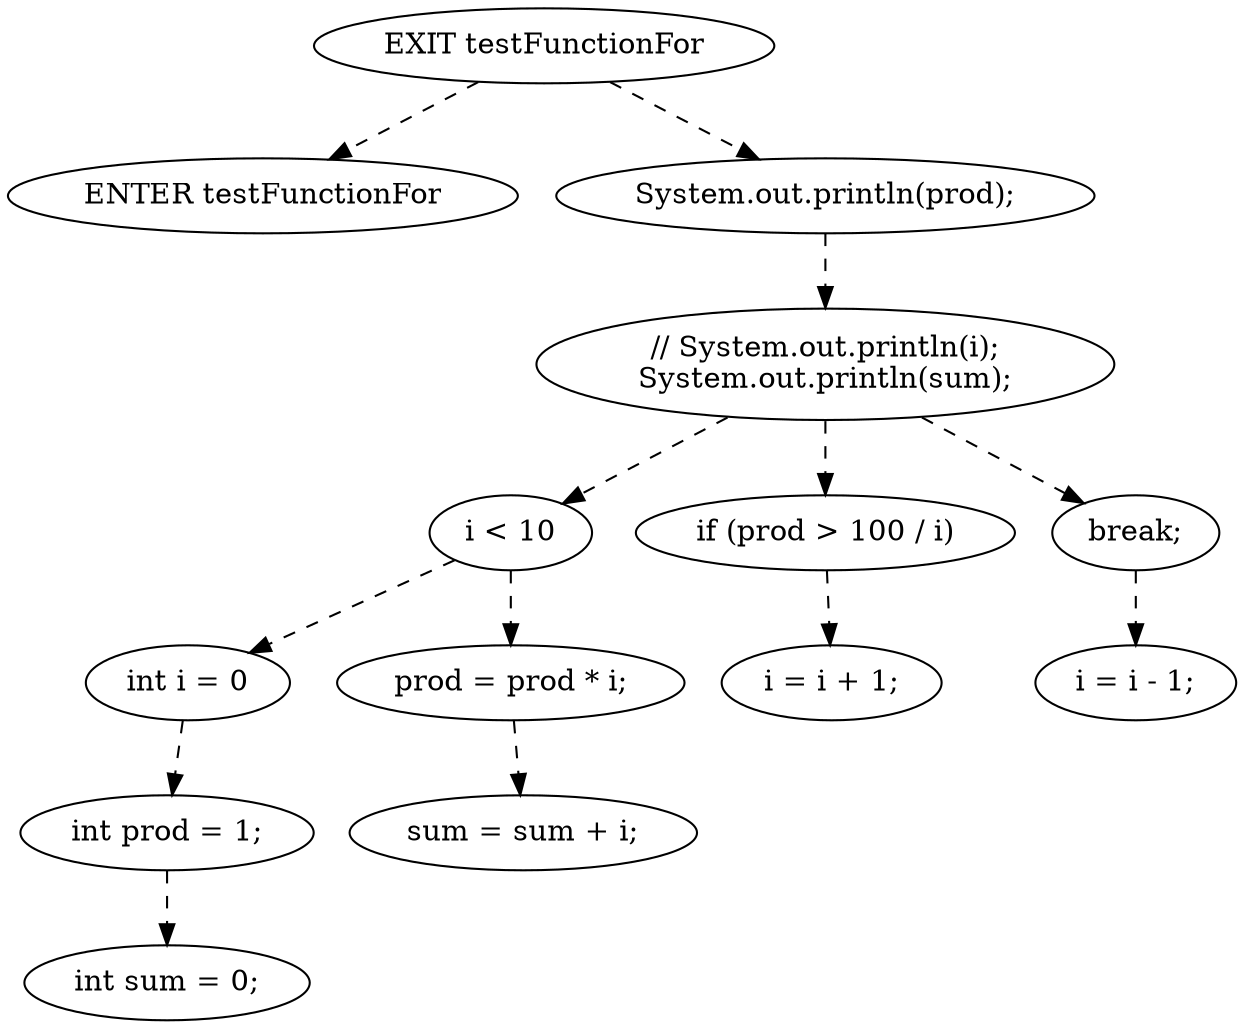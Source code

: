 strict digraph G {
  0 [ label="ENTER testFunctionFor" ];
  1 [ label="EXIT testFunctionFor" ];
  2 [ label="int sum = 0;" ];
  3 [ label="int prod = 1;" ];
  4 [ label="int i = 0" ];
  5 [ label="i < 10" ];
  6 [ label="i = i + 1;" ];
  7 [ label="if (prod > 100 / i)" ];
  8 [ label="i = i - 1;" ];
  9 [ label="break;" ];
  10 [ label="sum = sum + i;" ];
  11 [ label="prod = prod * i;" ];
  12 [ label="// System.out.println(i);
System.out.println(sum);" ];
  13 [ label="System.out.println(prod);" ];
  12 -> 5 [ style="dashed" ];
  12 -> 9 [ style="dashed" ];
  3 -> 2 [ style="dashed" ];
  9 -> 8 [ style="dashed" ];
  13 -> 12 [ style="dashed" ];
  5 -> 11 [ style="dashed" ];
  5 -> 4 [ style="dashed" ];
  7 -> 6 [ style="dashed" ];
  1 -> 13 [ style="dashed" ];
  4 -> 3 [ style="dashed" ];
  1 -> 0 [ style="dashed" ];
  12 -> 7 [ style="dashed" ];
  11 -> 10 [ style="dashed" ];
}
